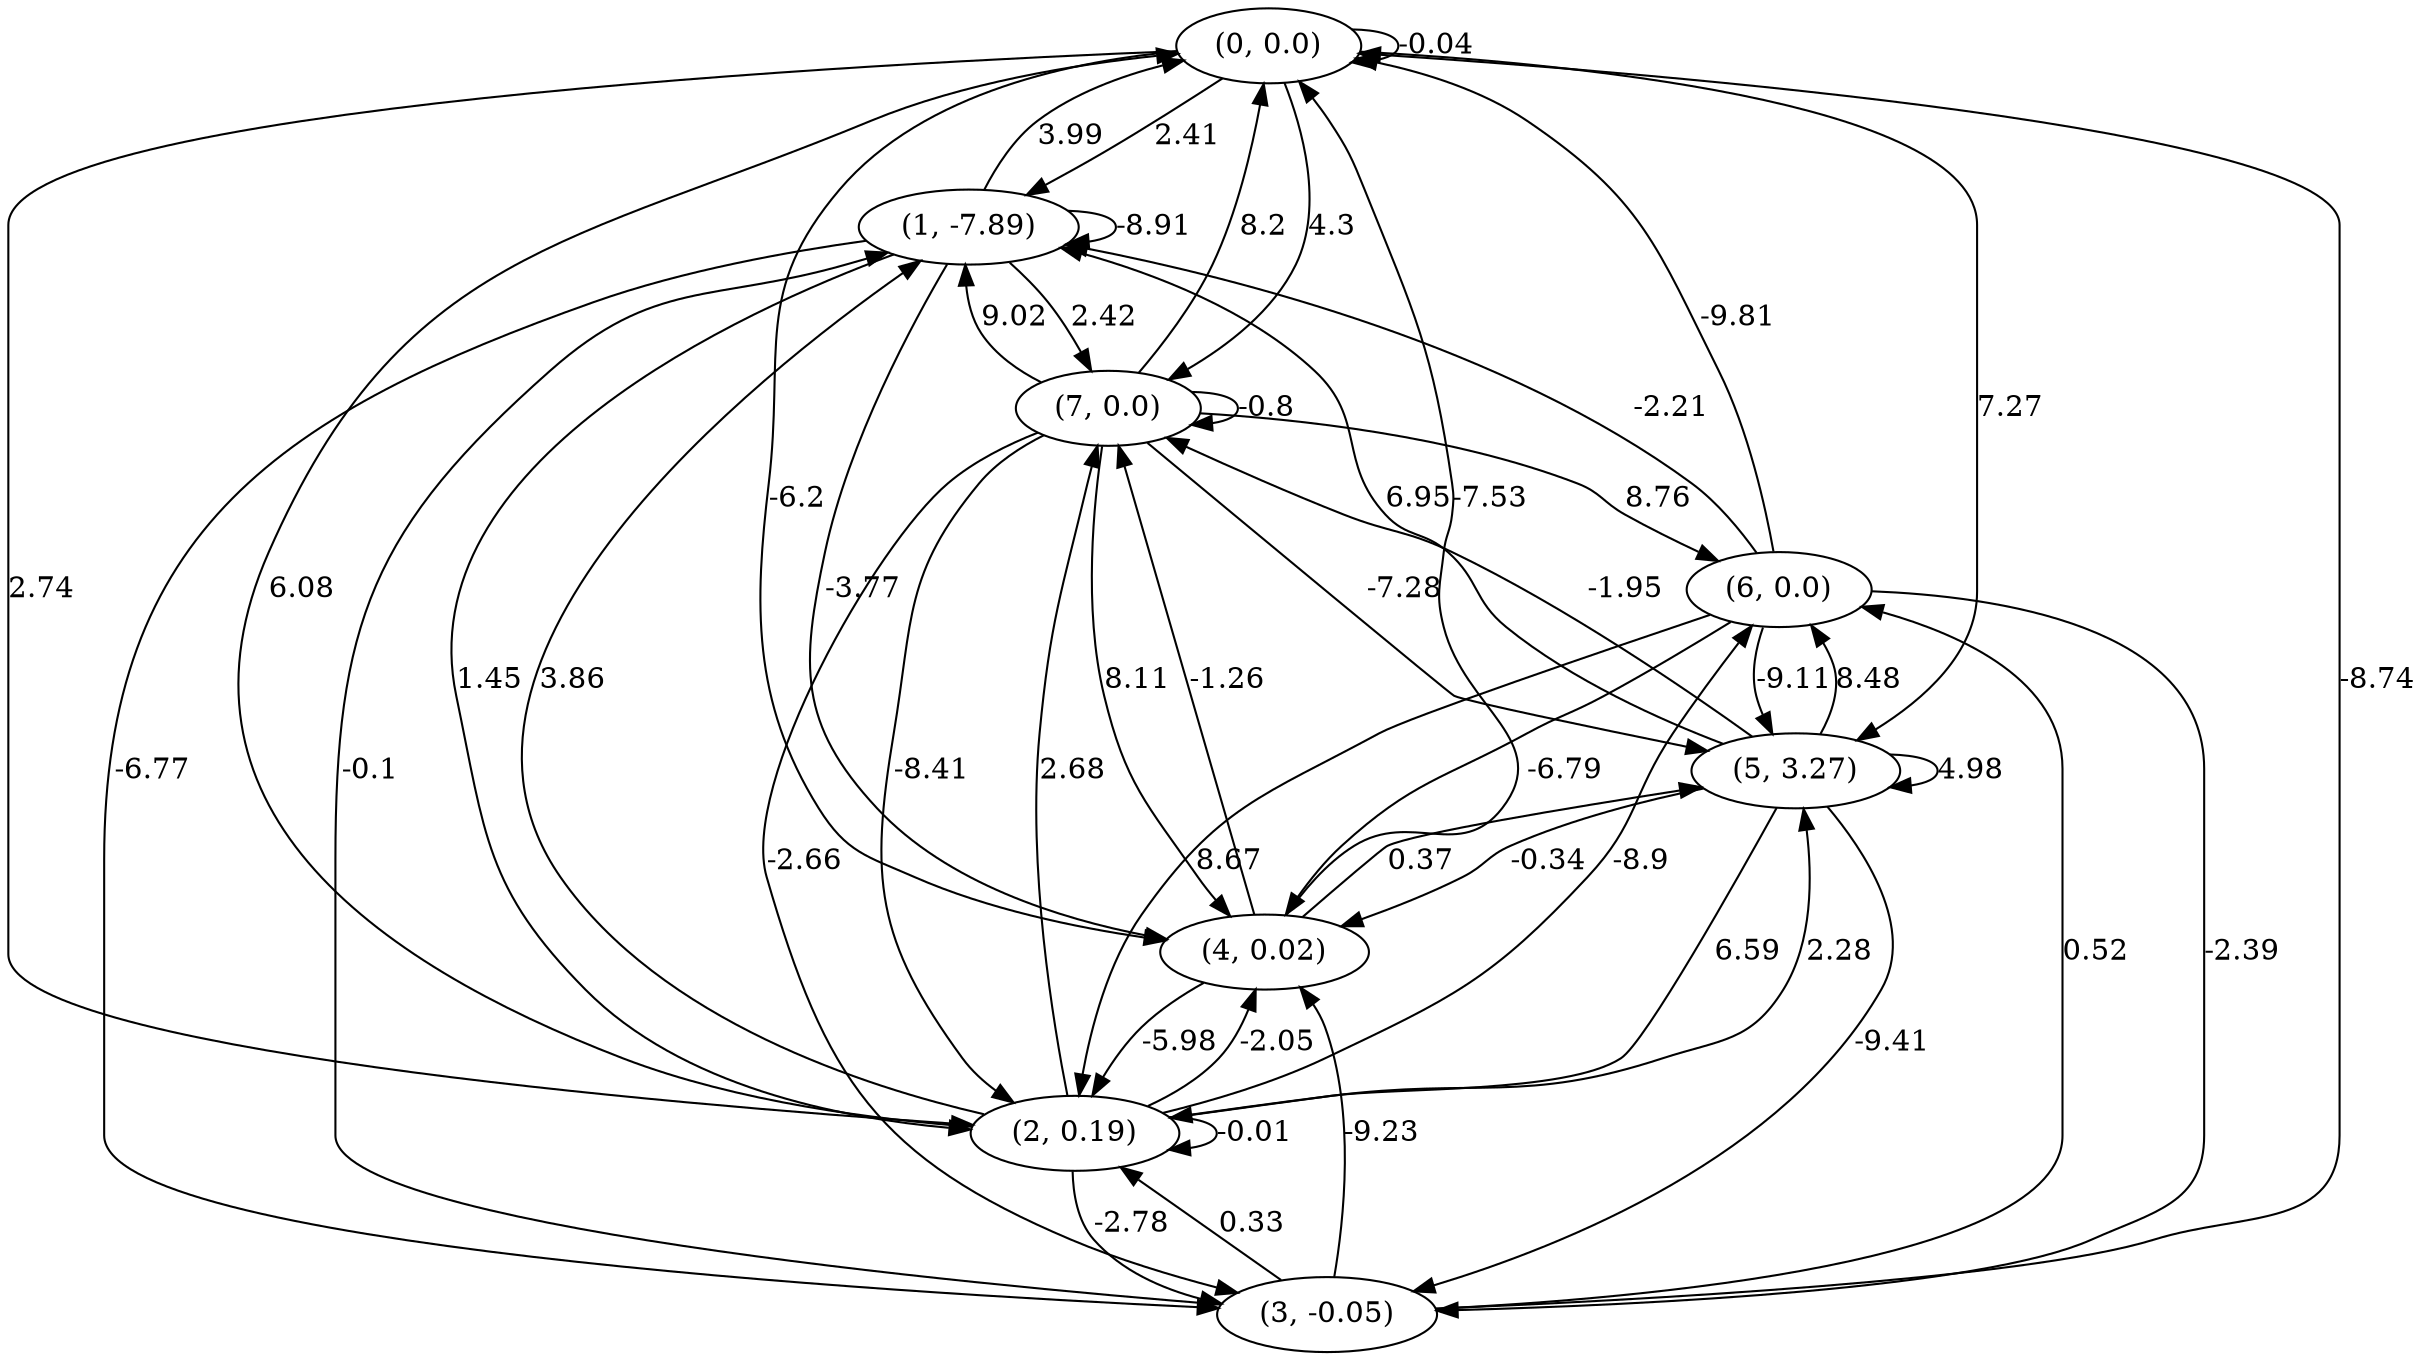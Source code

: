 digraph {
    0 [ label = "(0, 0.0)" ]
    1 [ label = "(1, -7.89)" ]
    2 [ label = "(2, 0.19)" ]
    3 [ label = "(3, -0.05)" ]
    4 [ label = "(4, 0.02)" ]
    5 [ label = "(5, 3.27)" ]
    6 [ label = "(6, 0.0)" ]
    7 [ label = "(7, 0.0)" ]
    0 -> 0 [ label = "-0.04" ]
    1 -> 1 [ label = "-8.91" ]
    2 -> 2 [ label = "-0.01" ]
    5 -> 5 [ label = "4.98" ]
    7 -> 7 [ label = "-0.8" ]
    1 -> 0 [ label = "3.99" ]
    2 -> 0 [ label = "6.08" ]
    3 -> 0 [ label = "-8.74" ]
    4 -> 0 [ label = "-7.53" ]
    6 -> 0 [ label = "-9.81" ]
    7 -> 0 [ label = "8.2" ]
    0 -> 1 [ label = "2.41" ]
    2 -> 1 [ label = "3.86" ]
    3 -> 1 [ label = "-0.1" ]
    5 -> 1 [ label = "6.95" ]
    6 -> 1 [ label = "-2.21" ]
    7 -> 1 [ label = "9.02" ]
    0 -> 2 [ label = "2.74" ]
    1 -> 2 [ label = "1.45" ]
    3 -> 2 [ label = "0.33" ]
    4 -> 2 [ label = "-5.98" ]
    5 -> 2 [ label = "6.59" ]
    6 -> 2 [ label = "8.67" ]
    7 -> 2 [ label = "-8.41" ]
    1 -> 3 [ label = "-6.77" ]
    2 -> 3 [ label = "-2.78" ]
    5 -> 3 [ label = "-9.41" ]
    6 -> 3 [ label = "-2.39" ]
    7 -> 3 [ label = "-2.66" ]
    0 -> 4 [ label = "-6.2" ]
    1 -> 4 [ label = "-3.77" ]
    2 -> 4 [ label = "-2.05" ]
    3 -> 4 [ label = "-9.23" ]
    5 -> 4 [ label = "-0.34" ]
    6 -> 4 [ label = "-6.79" ]
    7 -> 4 [ label = "8.11" ]
    0 -> 5 [ label = "7.27" ]
    2 -> 5 [ label = "2.28" ]
    4 -> 5 [ label = "0.37" ]
    6 -> 5 [ label = "-9.11" ]
    7 -> 5 [ label = "-7.28" ]
    2 -> 6 [ label = "-8.9" ]
    3 -> 6 [ label = "0.52" ]
    5 -> 6 [ label = "8.48" ]
    7 -> 6 [ label = "8.76" ]
    0 -> 7 [ label = "4.3" ]
    1 -> 7 [ label = "2.42" ]
    2 -> 7 [ label = "2.68" ]
    4 -> 7 [ label = "-1.26" ]
    5 -> 7 [ label = "-1.95" ]
}

